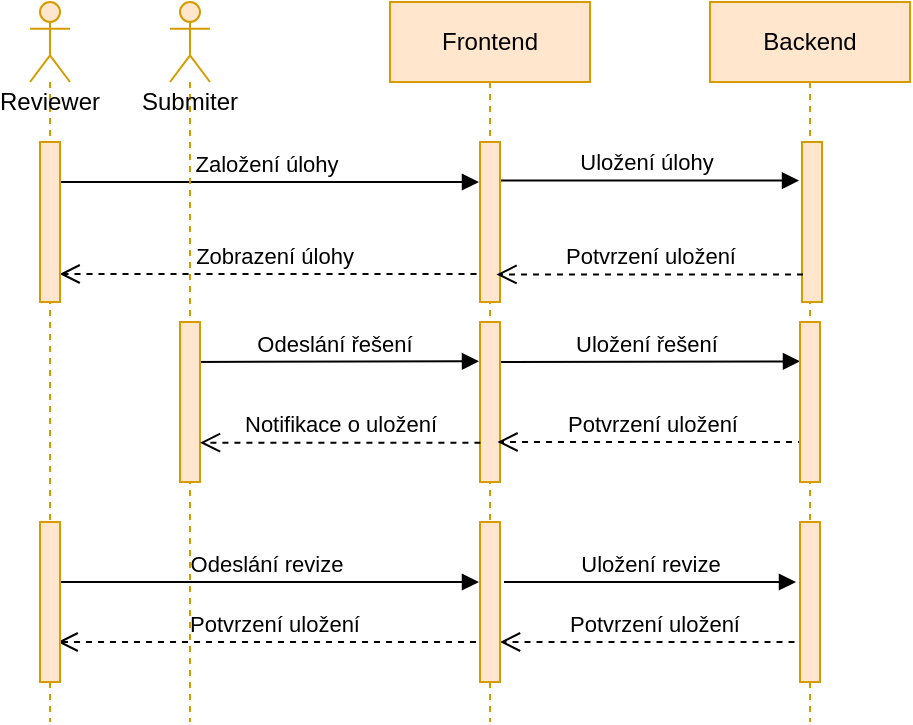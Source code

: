 <mxfile version="20.5.3" type="embed"><diagram id="2SNrPN1oXYXz_Mo_AXwY" name="Page-1"><mxGraphModel dx="1071" dy="400" grid="1" gridSize="10" guides="1" tooltips="1" connect="1" arrows="1" fold="1" page="0" pageScale="1" pageWidth="850" pageHeight="1100" math="0" shadow="0"><root><mxCell id="0"/><mxCell id="1" parent="0"/><mxCell id="39" value="Potvrzení uložení" style="html=1;verticalAlign=bottom;endArrow=open;dashed=1;endSize=8;rounded=0;fillColor=#ffe6cc;strokeColor=#000000;" edge="1" parent="1"><mxGeometry relative="1" as="geometry"><mxPoint x="-6.19" y="360" as="targetPoint"/><mxPoint x="209.0" y="360" as="sourcePoint"/></mxGeometry></mxCell><mxCell id="36" value="Odeslání revize" style="html=1;verticalAlign=bottom;endArrow=block;rounded=0;" edge="1" parent="1"><mxGeometry width="80" relative="1" as="geometry"><mxPoint x="-10" y="330" as="sourcePoint"/><mxPoint x="204.5" y="330" as="targetPoint"/></mxGeometry></mxCell><mxCell id="30" value="Uložení řešení" style="html=1;verticalAlign=bottom;endArrow=block;rounded=0;entryX=0.5;entryY=0.246;entryDx=0;entryDy=0;entryPerimeter=0;" edge="1" parent="1"><mxGeometry width="80" relative="1" as="geometry"><mxPoint x="211" y="220" as="sourcePoint"/><mxPoint x="365" y="219.68" as="targetPoint"/></mxGeometry></mxCell><mxCell id="29" value="Odeslání řešení" style="html=1;verticalAlign=bottom;endArrow=block;rounded=0;" edge="1" parent="1"><mxGeometry width="80" relative="1" as="geometry"><mxPoint x="60" y="220" as="sourcePoint"/><mxPoint x="204.5" y="219.66" as="targetPoint"/></mxGeometry></mxCell><mxCell id="14" value="Zobrazení úlohy" style="html=1;verticalAlign=bottom;endArrow=open;dashed=1;endSize=8;rounded=0;fillColor=#ffe6cc;strokeColor=#000000;" edge="1" parent="1"><mxGeometry relative="1" as="geometry"><mxPoint x="-5.19" y="176" as="targetPoint"/><mxPoint x="209.26" y="176" as="sourcePoint"/></mxGeometry></mxCell><mxCell id="10" value="Založení úlohy" style="html=1;verticalAlign=bottom;endArrow=block;rounded=0;" edge="1" parent="1"><mxGeometry width="80" relative="1" as="geometry"><mxPoint x="-10" y="130" as="sourcePoint"/><mxPoint x="204.5" y="130" as="targetPoint"/></mxGeometry></mxCell><mxCell id="12" value="Uložení úlohy" style="html=1;verticalAlign=bottom;endArrow=block;rounded=0;fillColor=#ffe6cc;strokeColor=#000000;entryX=-0.148;entryY=0.241;entryDx=0;entryDy=0;entryPerimeter=0;" edge="1" target="11" parent="1" source="4"><mxGeometry relative="1" as="geometry"><mxPoint x="280" y="140" as="sourcePoint"/><mxPoint x="360" y="130" as="targetPoint"/></mxGeometry></mxCell><mxCell id="2" value="Submiter" style="shape=umlLifeline;participant=umlActor;perimeter=lifelinePerimeter;whiteSpace=wrap;html=1;container=1;collapsible=0;recursiveResize=0;verticalAlign=top;spacingTop=36;outlineConnect=0;fillColor=#ffe6cc;strokeColor=#d79b00;" parent="1" vertex="1"><mxGeometry x="50" y="40" width="20" height="360" as="geometry"/></mxCell><mxCell id="15" value="" style="html=1;points=[];perimeter=orthogonalPerimeter;fillColor=#ffe6cc;strokeColor=#d79b00;" vertex="1" parent="2"><mxGeometry x="5" y="160" width="10" height="80" as="geometry"/></mxCell><mxCell id="3" value="Reviewer" style="shape=umlLifeline;participant=umlActor;perimeter=lifelinePerimeter;whiteSpace=wrap;html=1;container=1;collapsible=0;recursiveResize=0;verticalAlign=top;spacingTop=36;outlineConnect=0;fillColor=#ffe6cc;strokeColor=#d79b00;" vertex="1" parent="1"><mxGeometry x="-20" y="40" width="20" height="360" as="geometry"/></mxCell><mxCell id="6" value="" style="html=1;points=[];perimeter=orthogonalPerimeter;fillColor=#ffe6cc;strokeColor=#d79b00;" vertex="1" parent="3"><mxGeometry x="5" y="70" width="10" height="80" as="geometry"/></mxCell><mxCell id="33" value="" style="html=1;points=[];perimeter=orthogonalPerimeter;fillColor=#ffe6cc;strokeColor=#d79b00;" vertex="1" parent="3"><mxGeometry x="5" y="260" width="10" height="80" as="geometry"/></mxCell><mxCell id="4" value="Frontend" style="shape=umlLifeline;perimeter=lifelinePerimeter;whiteSpace=wrap;html=1;container=1;collapsible=0;recursiveResize=0;outlineConnect=0;fillColor=#ffe6cc;strokeColor=#d79b00;" vertex="1" parent="1"><mxGeometry x="160" y="40" width="100" height="360" as="geometry"/></mxCell><mxCell id="38" value="Potvrzení uložení" style="html=1;verticalAlign=bottom;endArrow=open;dashed=1;endSize=8;rounded=0;fillColor=#ffe6cc;strokeColor=#000000;entryX=1.124;entryY=0.603;entryDx=0;entryDy=0;entryPerimeter=0;" edge="1" parent="4"><mxGeometry relative="1" as="geometry"><mxPoint x="55" y="320" as="targetPoint"/><mxPoint x="208.26" y="320" as="sourcePoint"/></mxGeometry></mxCell><mxCell id="9" value="" style="html=1;points=[];perimeter=orthogonalPerimeter;fillColor=#ffe6cc;strokeColor=#d79b00;" vertex="1" parent="4"><mxGeometry x="45" y="70" width="10" height="80" as="geometry"/></mxCell><mxCell id="27" value="" style="html=1;points=[];perimeter=orthogonalPerimeter;fillColor=#ffe6cc;strokeColor=#d79b00;" vertex="1" parent="4"><mxGeometry x="45" y="160" width="10" height="80" as="geometry"/></mxCell><mxCell id="34" value="" style="html=1;points=[];perimeter=orthogonalPerimeter;fillColor=#ffe6cc;strokeColor=#d79b00;" vertex="1" parent="4"><mxGeometry x="45" y="260" width="10" height="80" as="geometry"/></mxCell><mxCell id="5" value="Backend" style="shape=umlLifeline;perimeter=lifelinePerimeter;whiteSpace=wrap;html=1;container=1;collapsible=0;recursiveResize=0;outlineConnect=0;fillColor=#ffe6cc;strokeColor=#d79b00;" vertex="1" parent="1"><mxGeometry x="320" y="40" width="100" height="360" as="geometry"/></mxCell><mxCell id="37" value="Uložení revize" style="html=1;verticalAlign=bottom;endArrow=block;rounded=0;fillColor=#ffe6cc;strokeColor=#000000;entryX=-0.148;entryY=0.241;entryDx=0;entryDy=0;entryPerimeter=0;" edge="1" parent="5"><mxGeometry relative="1" as="geometry"><mxPoint x="-103" y="290" as="sourcePoint"/><mxPoint x="43" y="290" as="targetPoint"/></mxGeometry></mxCell><mxCell id="31" value="Potvrzení uložení" style="html=1;verticalAlign=bottom;endArrow=open;dashed=1;endSize=8;rounded=0;fillColor=#ffe6cc;strokeColor=#000000;entryX=1.124;entryY=0.603;entryDx=0;entryDy=0;entryPerimeter=0;" edge="1" parent="5"><mxGeometry relative="1" as="geometry"><mxPoint x="-106.26" y="220" as="targetPoint"/><mxPoint x="47" y="220" as="sourcePoint"/></mxGeometry></mxCell><mxCell id="11" value="" style="html=1;points=[];perimeter=orthogonalPerimeter;fillColor=#ffe6cc;strokeColor=#d79b00;" vertex="1" parent="5"><mxGeometry x="46" y="70" width="10" height="80" as="geometry"/></mxCell><mxCell id="28" value="" style="html=1;points=[];perimeter=orthogonalPerimeter;fillColor=#ffe6cc;strokeColor=#d79b00;" vertex="1" parent="5"><mxGeometry x="45" y="160" width="10" height="80" as="geometry"/></mxCell><mxCell id="35" value="" style="html=1;points=[];perimeter=orthogonalPerimeter;fillColor=#ffe6cc;strokeColor=#d79b00;" vertex="1" parent="5"><mxGeometry x="45" y="260" width="10" height="80" as="geometry"/></mxCell><mxCell id="13" value="Potvrzení uložení" style="html=1;verticalAlign=bottom;endArrow=open;dashed=1;endSize=8;rounded=0;fillColor=#ffe6cc;strokeColor=#000000;entryX=1.124;entryY=0.603;entryDx=0;entryDy=0;entryPerimeter=0;" edge="1" parent="1"><mxGeometry relative="1" as="geometry"><mxPoint x="213.24" y="176.24" as="targetPoint"/><mxPoint x="366.5" y="176.24" as="sourcePoint"/></mxGeometry></mxCell><mxCell id="32" value="Notifikace o uložení" style="html=1;verticalAlign=bottom;endArrow=open;dashed=1;endSize=8;rounded=0;fillColor=#ffe6cc;strokeColor=#000000;exitX=0.021;exitY=0.754;exitDx=0;exitDy=0;exitPerimeter=0;" edge="1" parent="1" source="27" target="15"><mxGeometry relative="1" as="geometry"><mxPoint x="70" y="260" as="targetPoint"/><mxPoint x="200" y="260" as="sourcePoint"/></mxGeometry></mxCell></root></mxGraphModel></diagram></mxfile>